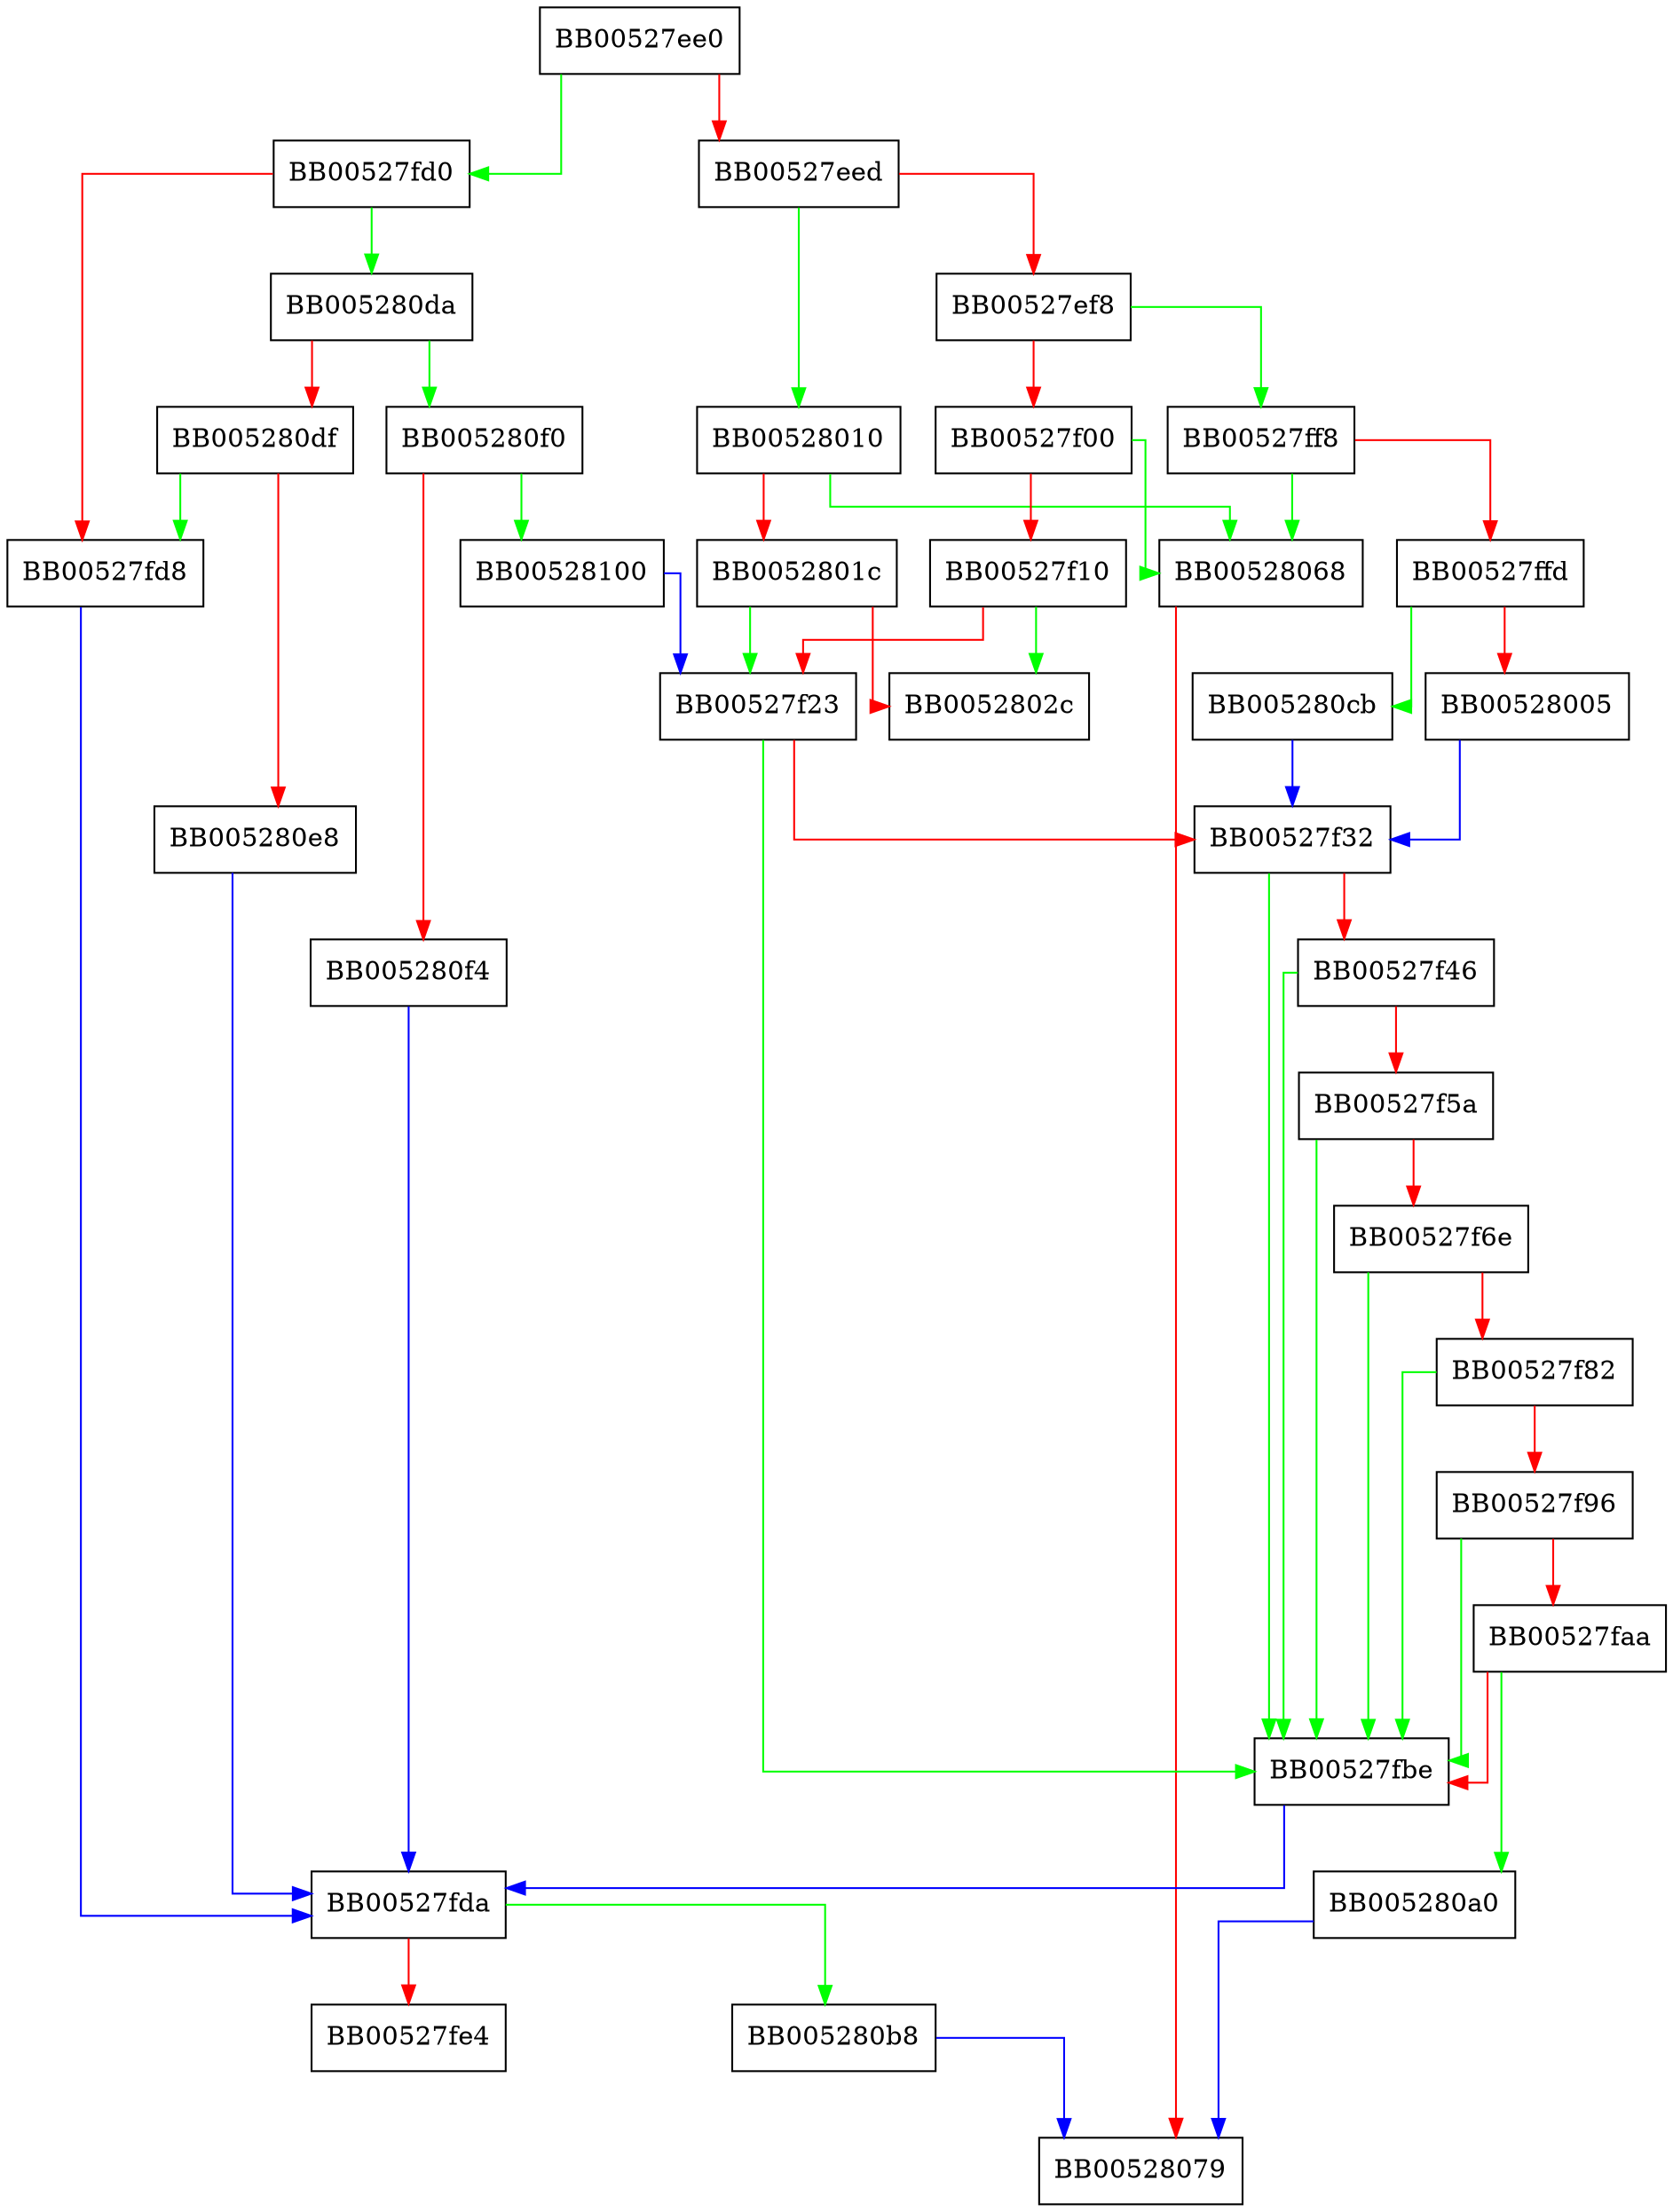 digraph long_c2i {
  node [shape="box"];
  graph [splines=ortho];
  BB00527ee0 -> BB00527fd0 [color="green"];
  BB00527ee0 -> BB00527eed [color="red"];
  BB00527eed -> BB00528010 [color="green"];
  BB00527eed -> BB00527ef8 [color="red"];
  BB00527ef8 -> BB00527ff8 [color="green"];
  BB00527ef8 -> BB00527f00 [color="red"];
  BB00527f00 -> BB00528068 [color="green"];
  BB00527f00 -> BB00527f10 [color="red"];
  BB00527f10 -> BB0052802c [color="green"];
  BB00527f10 -> BB00527f23 [color="red"];
  BB00527f23 -> BB00527fbe [color="green"];
  BB00527f23 -> BB00527f32 [color="red"];
  BB00527f32 -> BB00527fbe [color="green"];
  BB00527f32 -> BB00527f46 [color="red"];
  BB00527f46 -> BB00527fbe [color="green"];
  BB00527f46 -> BB00527f5a [color="red"];
  BB00527f5a -> BB00527fbe [color="green"];
  BB00527f5a -> BB00527f6e [color="red"];
  BB00527f6e -> BB00527fbe [color="green"];
  BB00527f6e -> BB00527f82 [color="red"];
  BB00527f82 -> BB00527fbe [color="green"];
  BB00527f82 -> BB00527f96 [color="red"];
  BB00527f96 -> BB00527fbe [color="green"];
  BB00527f96 -> BB00527faa [color="red"];
  BB00527faa -> BB005280a0 [color="green"];
  BB00527faa -> BB00527fbe [color="red"];
  BB00527fbe -> BB00527fda [color="blue"];
  BB00527fd0 -> BB005280da [color="green"];
  BB00527fd0 -> BB00527fd8 [color="red"];
  BB00527fd8 -> BB00527fda [color="blue"];
  BB00527fda -> BB005280b8 [color="green"];
  BB00527fda -> BB00527fe4 [color="red"];
  BB00527ff8 -> BB00528068 [color="green"];
  BB00527ff8 -> BB00527ffd [color="red"];
  BB00527ffd -> BB005280cb [color="green"];
  BB00527ffd -> BB00528005 [color="red"];
  BB00528005 -> BB00527f32 [color="blue"];
  BB00528010 -> BB00528068 [color="green"];
  BB00528010 -> BB0052801c [color="red"];
  BB0052801c -> BB00527f23 [color="green"];
  BB0052801c -> BB0052802c [color="red"];
  BB00528068 -> BB00528079 [color="red"];
  BB005280a0 -> BB00528079 [color="blue"];
  BB005280b8 -> BB00528079 [color="blue"];
  BB005280cb -> BB00527f32 [color="blue"];
  BB005280da -> BB005280f0 [color="green"];
  BB005280da -> BB005280df [color="red"];
  BB005280df -> BB00527fd8 [color="green"];
  BB005280df -> BB005280e8 [color="red"];
  BB005280e8 -> BB00527fda [color="blue"];
  BB005280f0 -> BB00528100 [color="green"];
  BB005280f0 -> BB005280f4 [color="red"];
  BB005280f4 -> BB00527fda [color="blue"];
  BB00528100 -> BB00527f23 [color="blue"];
}